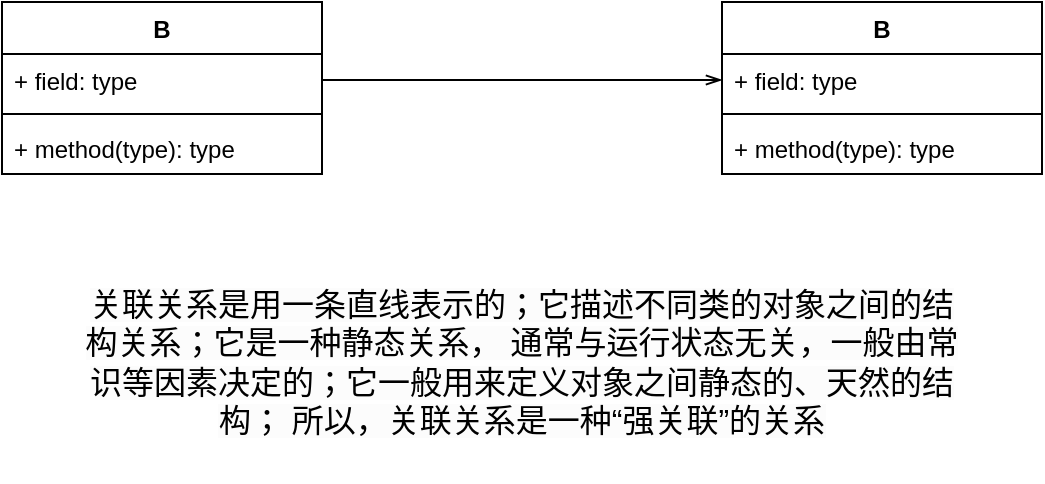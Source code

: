 <mxfile version="13.0.3" type="device"><diagram id="QJd_AsCLtIhRRflLp66M" name="第 1 页"><mxGraphModel dx="1086" dy="806" grid="1" gridSize="10" guides="1" tooltips="1" connect="1" arrows="1" fold="1" page="1" pageScale="1" pageWidth="827" pageHeight="1169" math="0" shadow="0"><root><mxCell id="0"/><mxCell id="1" parent="0"/><mxCell id="qnvaScnidpaG2--bjGL6-5" value="B" style="swimlane;fontStyle=1;align=center;verticalAlign=top;childLayout=stackLayout;horizontal=1;startSize=26;horizontalStack=0;resizeParent=1;resizeParentMax=0;resizeLast=0;collapsible=1;marginBottom=0;" vertex="1" parent="1"><mxGeometry x="360" y="320" width="160" height="86" as="geometry"/></mxCell><mxCell id="qnvaScnidpaG2--bjGL6-6" value="+ field: type" style="text;strokeColor=none;fillColor=none;align=left;verticalAlign=top;spacingLeft=4;spacingRight=4;overflow=hidden;rotatable=0;points=[[0,0.5],[1,0.5]];portConstraint=eastwest;" vertex="1" parent="qnvaScnidpaG2--bjGL6-5"><mxGeometry y="26" width="160" height="26" as="geometry"/></mxCell><mxCell id="qnvaScnidpaG2--bjGL6-7" value="" style="line;strokeWidth=1;fillColor=none;align=left;verticalAlign=middle;spacingTop=-1;spacingLeft=3;spacingRight=3;rotatable=0;labelPosition=right;points=[];portConstraint=eastwest;" vertex="1" parent="qnvaScnidpaG2--bjGL6-5"><mxGeometry y="52" width="160" height="8" as="geometry"/></mxCell><mxCell id="qnvaScnidpaG2--bjGL6-8" value="+ method(type): type" style="text;strokeColor=none;fillColor=none;align=left;verticalAlign=top;spacingLeft=4;spacingRight=4;overflow=hidden;rotatable=0;points=[[0,0.5],[1,0.5]];portConstraint=eastwest;" vertex="1" parent="qnvaScnidpaG2--bjGL6-5"><mxGeometry y="60" width="160" height="26" as="geometry"/></mxCell><mxCell id="qnvaScnidpaG2--bjGL6-1" value="B" style="swimlane;fontStyle=1;align=center;verticalAlign=top;childLayout=stackLayout;horizontal=1;startSize=26;horizontalStack=0;resizeParent=1;resizeParentMax=0;resizeLast=0;collapsible=1;marginBottom=0;" vertex="1" parent="1"><mxGeometry y="320" width="160" height="86" as="geometry"/></mxCell><mxCell id="qnvaScnidpaG2--bjGL6-2" value="+ field: type" style="text;strokeColor=none;fillColor=none;align=left;verticalAlign=top;spacingLeft=4;spacingRight=4;overflow=hidden;rotatable=0;points=[[0,0.5],[1,0.5]];portConstraint=eastwest;" vertex="1" parent="qnvaScnidpaG2--bjGL6-1"><mxGeometry y="26" width="160" height="26" as="geometry"/></mxCell><mxCell id="qnvaScnidpaG2--bjGL6-3" value="" style="line;strokeWidth=1;fillColor=none;align=left;verticalAlign=middle;spacingTop=-1;spacingLeft=3;spacingRight=3;rotatable=0;labelPosition=right;points=[];portConstraint=eastwest;" vertex="1" parent="qnvaScnidpaG2--bjGL6-1"><mxGeometry y="52" width="160" height="8" as="geometry"/></mxCell><mxCell id="qnvaScnidpaG2--bjGL6-4" value="+ method(type): type" style="text;strokeColor=none;fillColor=none;align=left;verticalAlign=top;spacingLeft=4;spacingRight=4;overflow=hidden;rotatable=0;points=[[0,0.5],[1,0.5]];portConstraint=eastwest;" vertex="1" parent="qnvaScnidpaG2--bjGL6-1"><mxGeometry y="60" width="160" height="26" as="geometry"/></mxCell><mxCell id="qnvaScnidpaG2--bjGL6-10" style="edgeStyle=orthogonalEdgeStyle;rounded=0;orthogonalLoop=1;jettySize=auto;html=1;exitX=1;exitY=0.5;exitDx=0;exitDy=0;entryX=0;entryY=0.5;entryDx=0;entryDy=0;endArrow=openThin;endFill=0;" edge="1" parent="1" source="qnvaScnidpaG2--bjGL6-2" target="qnvaScnidpaG2--bjGL6-6"><mxGeometry relative="1" as="geometry"/></mxCell><mxCell id="qnvaScnidpaG2--bjGL6-11" value="&lt;span style=&quot;font-family: &amp;#34;lato&amp;#34; , , &amp;#34;helvetica neue&amp;#34; , &amp;#34;arial&amp;#34; , sans-serif ; font-size: 16px ; background-color: rgb(252 , 252 , 252)&quot;&gt;关联关系是用一条直线表示的；它描述不同类的对象之间的结构关系；它是一种静态关系， 通常与运行状态无关，一般由常识等因素决定的；它一般用来定义对象之间静态的、天然的结构； 所以，关联关系是一种“强关联”的关系&lt;/span&gt;" style="text;html=1;strokeColor=none;fillColor=none;align=center;verticalAlign=middle;whiteSpace=wrap;rounded=0;" vertex="1" parent="1"><mxGeometry x="40" y="440" width="440" height="120" as="geometry"/></mxCell></root></mxGraphModel></diagram></mxfile>